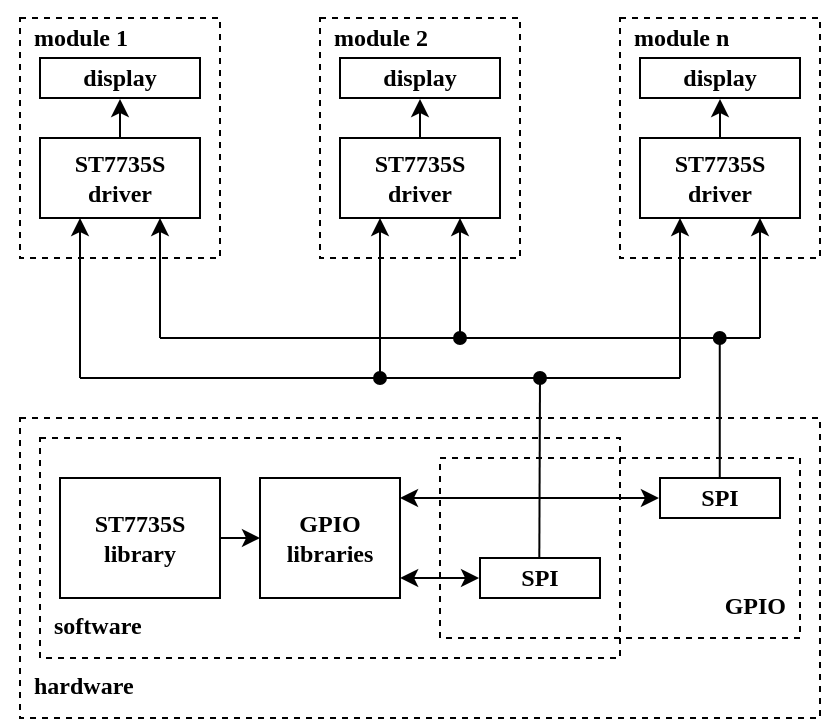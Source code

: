 <mxfile compressed="false" version="14.9.6" type="device">
  <diagram id="JQfHOUcwDbKXzABQLF3A" name="architecture">
    <mxGraphModel dx="621" dy="461" grid="1" gridSize="10" guides="1" tooltips="1" connect="1" arrows="1" fold="1" page="1" pageScale="1" pageWidth="827" pageHeight="1169" background="#ffffff" math="0" shadow="0">
      <root>
        <mxCell id="0" />
        <mxCell id="1" parent="0" />
        <mxCell id="AxmaeIV_q-eShU5BNcng-29" value="" style="group;" parent="1" vertex="1" connectable="0">
          <mxGeometry x="40" y="970" width="400" height="150" as="geometry" />
        </mxCell>
        <mxCell id="F74C5CFV764a7JnxqUyg-1" value="&lt;p&gt;&lt;b style=&quot;line-height: 100%&quot;&gt;&lt;font face=&quot;Verdana&quot; style=&quot;font-size: 12px ; line-height: 120%&quot;&gt;hardware&lt;/font&gt;&lt;/b&gt;&lt;/p&gt;" style="rounded=0;fillColor=none;align=left;verticalAlign=bottom;textDirection=ltr;fontColor=#000000;whiteSpace=wrap;html=1;spacingLeft=5;spacingBottom=-5;container=0;dashed=1;strokeColor=#000000;" parent="AxmaeIV_q-eShU5BNcng-29" vertex="1">
          <mxGeometry width="400" height="150" as="geometry" />
        </mxCell>
        <mxCell id="AxmaeIV_q-eShU5BNcng-4" value="&lt;p&gt;&lt;b style=&quot;line-height: 100%&quot;&gt;&lt;font face=&quot;Verdana&quot; style=&quot;font-size: 12px ; line-height: 120%&quot;&gt;software&lt;/font&gt;&lt;/b&gt;&lt;/p&gt;" style="rounded=0;fillColor=none;strokeColor=#000000;align=left;verticalAlign=bottom;textDirection=ltr;fontColor=#000000;whiteSpace=wrap;html=1;spacingLeft=5;spacingBottom=-5;container=0;dashed=1;" parent="AxmaeIV_q-eShU5BNcng-29" vertex="1">
          <mxGeometry x="10" y="10" width="290" height="110" as="geometry" />
        </mxCell>
        <mxCell id="AxmaeIV_q-eShU5BNcng-5" value="&lt;p&gt;&lt;font face=&quot;Verdana&quot;&gt;&lt;b&gt;ST7735S library&lt;/b&gt;&lt;/font&gt;&lt;br&gt;&lt;/p&gt;" style="rounded=0;fillColor=none;strokeColor=#000000;align=center;verticalAlign=middle;textDirection=ltr;fontColor=#000000;whiteSpace=wrap;html=1;spacingLeft=0;spacingBottom=0;container=0;" parent="AxmaeIV_q-eShU5BNcng-29" vertex="1">
          <mxGeometry x="20" y="30" width="80" height="60" as="geometry" />
        </mxCell>
        <mxCell id="AxmaeIV_q-eShU5BNcng-7" value="&lt;p&gt;&lt;font face=&quot;Verdana&quot;&gt;&lt;b&gt;GPIO libraries&lt;/b&gt;&lt;/font&gt;&lt;br&gt;&lt;/p&gt;" style="rounded=0;fillColor=none;strokeColor=#000000;align=center;verticalAlign=middle;textDirection=ltr;fontColor=#000000;whiteSpace=wrap;html=1;spacingLeft=0;spacingBottom=0;container=0;" parent="AxmaeIV_q-eShU5BNcng-29" vertex="1">
          <mxGeometry x="120" y="30" width="70" height="60" as="geometry" />
        </mxCell>
        <mxCell id="AxmaeIV_q-eShU5BNcng-17" style="edgeStyle=orthogonalEdgeStyle;rounded=0;orthogonalLoop=1;jettySize=auto;html=1;exitX=1;exitY=0.5;exitDx=0;exitDy=0;entryX=0;entryY=0.5;entryDx=0;entryDy=0;strokeColor=#000000;" parent="AxmaeIV_q-eShU5BNcng-29" source="AxmaeIV_q-eShU5BNcng-5" target="AxmaeIV_q-eShU5BNcng-7" edge="1">
          <mxGeometry y="15" as="geometry">
            <mxPoint x="100" y="55.02" as="sourcePoint" />
            <mxPoint x="119.51" y="55.2" as="targetPoint" />
          </mxGeometry>
        </mxCell>
        <mxCell id="AxmaeIV_q-eShU5BNcng-10" value="&lt;p&gt;&lt;b style=&quot;line-height: 100%&quot;&gt;&lt;font face=&quot;Verdana&quot; style=&quot;font-size: 12px ; line-height: 120%&quot;&gt;GPIO&lt;/font&gt;&lt;/b&gt;&lt;/p&gt;" style="rounded=0;fillColor=none;strokeColor=#000000;align=right;verticalAlign=bottom;textDirection=ltr;fontColor=#000000;whiteSpace=wrap;html=1;spacingLeft=5;spacingBottom=-5;spacingRight=5;container=0;dashed=1;" parent="AxmaeIV_q-eShU5BNcng-29" vertex="1">
          <mxGeometry x="210" y="20" width="180" height="90" as="geometry" />
        </mxCell>
        <mxCell id="AxmaeIV_q-eShU5BNcng-11" value="&lt;p&gt;&lt;font face=&quot;Verdana&quot;&gt;&lt;b&gt;SPI&lt;/b&gt;&lt;/font&gt;&lt;/p&gt;" style="rounded=0;fillColor=none;strokeColor=#000000;align=center;verticalAlign=middle;textDirection=ltr;fontColor=#000000;whiteSpace=wrap;html=1;spacingLeft=0;spacingBottom=0;container=0;" parent="AxmaeIV_q-eShU5BNcng-29" vertex="1">
          <mxGeometry x="230" y="70" width="60" height="20" as="geometry" />
        </mxCell>
        <mxCell id="AxmaeIV_q-eShU5BNcng-18" style="edgeStyle=orthogonalEdgeStyle;rounded=0;orthogonalLoop=1;jettySize=auto;html=1;exitX=1.001;exitY=0.833;exitDx=0;exitDy=0;entryX=-0.008;entryY=0.501;entryDx=0;entryDy=0;exitPerimeter=0;entryPerimeter=0;startArrow=classic;startFill=1;strokeColor=#000000;" parent="AxmaeIV_q-eShU5BNcng-29" source="AxmaeIV_q-eShU5BNcng-7" target="AxmaeIV_q-eShU5BNcng-11" edge="1">
          <mxGeometry as="geometry" />
        </mxCell>
        <mxCell id="AxmaeIV_q-eShU5BNcng-12" value="&lt;p&gt;&lt;font face=&quot;Verdana&quot;&gt;&lt;b&gt;SPI&lt;/b&gt;&lt;/font&gt;&lt;/p&gt;" style="rounded=0;fillColor=none;strokeColor=#000000;align=center;verticalAlign=middle;textDirection=ltr;fontColor=#000000;whiteSpace=wrap;html=1;spacingLeft=0;spacingBottom=0;container=0;" parent="AxmaeIV_q-eShU5BNcng-29" vertex="1">
          <mxGeometry x="320" y="30" width="60" height="20" as="geometry" />
        </mxCell>
        <mxCell id="AxmaeIV_q-eShU5BNcng-19" style="edgeStyle=orthogonalEdgeStyle;rounded=0;orthogonalLoop=1;jettySize=auto;html=1;exitX=1;exitY=0.166;exitDx=0;exitDy=0;entryX=-0.009;entryY=0.501;entryDx=0;entryDy=0;exitPerimeter=0;entryPerimeter=0;startArrow=classic;startFill=1;strokeColor=#000000;" parent="AxmaeIV_q-eShU5BNcng-29" source="AxmaeIV_q-eShU5BNcng-7" target="AxmaeIV_q-eShU5BNcng-12" edge="1">
          <mxGeometry as="geometry" />
        </mxCell>
        <mxCell id="gCt742MkG7CO6jT1bSEj-4" value="" style="endArrow=oval;html=1;strokeColor=#000000;rounded=0;endFill=1;" parent="AxmaeIV_q-eShU5BNcng-29" edge="1">
          <mxGeometry width="50" height="50" relative="1" as="geometry">
            <mxPoint x="259.66" y="70" as="sourcePoint" />
            <mxPoint x="260" y="-20" as="targetPoint" />
          </mxGeometry>
        </mxCell>
        <mxCell id="gCt742MkG7CO6jT1bSEj-1" value="" style="endArrow=oval;html=1;strokeColor=#000000;rounded=0;startArrow=none;startFill=0;endFill=1;" parent="AxmaeIV_q-eShU5BNcng-29" edge="1">
          <mxGeometry width="50" height="50" relative="1" as="geometry">
            <mxPoint x="349.88" y="30" as="sourcePoint" />
            <mxPoint x="349.88" y="-40" as="targetPoint" />
          </mxGeometry>
        </mxCell>
        <mxCell id="GNm-4HPNgZAGWvfrqyLF-10" value="" style="group" parent="1" vertex="1" connectable="0">
          <mxGeometry x="30" y="770" width="110" height="120" as="geometry" />
        </mxCell>
        <mxCell id="AxmaeIV_q-eShU5BNcng-21" value="&lt;p&gt;&lt;b style=&quot;line-height: 100%&quot;&gt;&lt;font face=&quot;Verdana&quot; style=&quot;font-size: 12px ; line-height: 120%&quot;&gt;module 1&lt;/font&gt;&lt;/b&gt;&lt;/p&gt;" style="rounded=0;fillColor=none;strokeColor=#000000;align=left;verticalAlign=top;textDirection=ltr;fontColor=#000000;whiteSpace=wrap;html=1;spacingLeft=5;spacingBottom=0;spacingTop=-16;dashed=1;container=0;" parent="GNm-4HPNgZAGWvfrqyLF-10" vertex="1">
          <mxGeometry x="10" width="100" height="120" as="geometry" />
        </mxCell>
        <mxCell id="AxmaeIV_q-eShU5BNcng-22" value="&lt;p&gt;&lt;font face=&quot;Verdana&quot;&gt;&lt;b&gt;ST7735S driver&lt;/b&gt;&lt;/font&gt;&lt;/p&gt;" style="rounded=0;fillColor=none;strokeColor=#000000;align=center;verticalAlign=middle;textDirection=ltr;fontColor=#000000;whiteSpace=wrap;html=1;spacingLeft=0;spacingBottom=0;container=0;" parent="GNm-4HPNgZAGWvfrqyLF-10" vertex="1">
          <mxGeometry x="20" y="60" width="80" height="40" as="geometry" />
        </mxCell>
        <mxCell id="AxmaeIV_q-eShU5BNcng-34" style="edgeStyle=orthogonalEdgeStyle;rounded=0;orthogonalLoop=1;jettySize=auto;html=1;entryX=0.5;entryY=0;entryDx=0;entryDy=0;startArrow=classic;startFill=1;endArrow=none;endFill=0;exitX=0.5;exitY=1.027;exitDx=0;exitDy=0;exitPerimeter=0;strokeColor=#000000;" parent="GNm-4HPNgZAGWvfrqyLF-10" source="AxmaeIV_q-eShU5BNcng-23" target="AxmaeIV_q-eShU5BNcng-22" edge="1">
          <mxGeometry as="geometry">
            <mxPoint x="60" y="41" as="sourcePoint" />
          </mxGeometry>
        </mxCell>
        <mxCell id="AxmaeIV_q-eShU5BNcng-23" value="&lt;p&gt;&lt;font face=&quot;Verdana&quot;&gt;&lt;b&gt;display&lt;/b&gt;&lt;/font&gt;&lt;/p&gt;" style="rounded=0;fillColor=none;strokeColor=#000000;align=center;verticalAlign=middle;textDirection=ltr;fontColor=#000000;whiteSpace=wrap;html=1;spacingLeft=0;spacingBottom=0;container=0;" parent="GNm-4HPNgZAGWvfrqyLF-10" vertex="1">
          <mxGeometry x="20" y="20" width="80" height="20" as="geometry" />
        </mxCell>
        <mxCell id="GNm-4HPNgZAGWvfrqyLF-11" value="" style="group" parent="1" vertex="1" connectable="0">
          <mxGeometry x="180" y="770" width="110" height="120" as="geometry" />
        </mxCell>
        <mxCell id="AxmaeIV_q-eShU5BNcng-36" value="&lt;p&gt;&lt;b style=&quot;line-height: 100%&quot;&gt;&lt;font face=&quot;Verdana&quot; style=&quot;font-size: 12px ; line-height: 120%&quot;&gt;module 2&lt;/font&gt;&lt;/b&gt;&lt;/p&gt;" style="rounded=0;fillColor=none;strokeColor=#000000;align=left;verticalAlign=top;textDirection=ltr;fontColor=#000000;whiteSpace=wrap;html=1;spacingLeft=5;spacingBottom=0;spacingTop=-16;dashed=1;container=0;" parent="GNm-4HPNgZAGWvfrqyLF-11" vertex="1">
          <mxGeometry x="10" width="100" height="120" as="geometry" />
        </mxCell>
        <mxCell id="AxmaeIV_q-eShU5BNcng-37" value="&lt;p&gt;&lt;font face=&quot;Verdana&quot;&gt;&lt;b&gt;ST7735S driver&lt;/b&gt;&lt;/font&gt;&lt;/p&gt;" style="rounded=0;fillColor=none;strokeColor=#000000;align=center;verticalAlign=middle;textDirection=ltr;fontColor=#000000;whiteSpace=wrap;html=1;spacingLeft=0;spacingBottom=0;container=0;" parent="GNm-4HPNgZAGWvfrqyLF-11" vertex="1">
          <mxGeometry x="20" y="60.0" width="80" height="40.0" as="geometry" />
        </mxCell>
        <mxCell id="AxmaeIV_q-eShU5BNcng-38" style="edgeStyle=orthogonalEdgeStyle;rounded=0;orthogonalLoop=1;jettySize=auto;html=1;entryX=0.5;entryY=0;entryDx=0;entryDy=0;startArrow=classic;startFill=1;endArrow=none;endFill=0;exitX=0.5;exitY=1.027;exitDx=0;exitDy=0;exitPerimeter=0;strokeColor=#000000;" parent="GNm-4HPNgZAGWvfrqyLF-11" source="AxmaeIV_q-eShU5BNcng-39" target="AxmaeIV_q-eShU5BNcng-37" edge="1">
          <mxGeometry as="geometry">
            <mxPoint x="60" y="41" as="sourcePoint" />
          </mxGeometry>
        </mxCell>
        <mxCell id="AxmaeIV_q-eShU5BNcng-39" value="&lt;p&gt;&lt;font face=&quot;Verdana&quot;&gt;&lt;b&gt;display&lt;/b&gt;&lt;/font&gt;&lt;/p&gt;" style="rounded=0;fillColor=none;strokeColor=#000000;align=center;verticalAlign=middle;textDirection=ltr;fontColor=#000000;whiteSpace=wrap;html=1;spacingLeft=0;spacingBottom=0;container=0;" parent="GNm-4HPNgZAGWvfrqyLF-11" vertex="1">
          <mxGeometry x="20" y="20.0" width="80" height="20.0" as="geometry" />
        </mxCell>
        <mxCell id="GNm-4HPNgZAGWvfrqyLF-12" value="" style="group" parent="1" vertex="1" connectable="0">
          <mxGeometry x="330" y="770" width="110" height="120" as="geometry" />
        </mxCell>
        <mxCell id="AxmaeIV_q-eShU5BNcng-41" value="&lt;p&gt;&lt;b style=&quot;line-height: 100%&quot;&gt;&lt;font face=&quot;Verdana&quot; style=&quot;font-size: 12px ; line-height: 120%&quot;&gt;module n&lt;/font&gt;&lt;/b&gt;&lt;/p&gt;" style="rounded=0;fillColor=none;strokeColor=#000000;align=left;verticalAlign=top;textDirection=ltr;fontColor=#000000;whiteSpace=wrap;html=1;spacingLeft=5;spacingBottom=0;spacingTop=-16;dashed=1;container=0;" parent="GNm-4HPNgZAGWvfrqyLF-12" vertex="1">
          <mxGeometry x="10" width="100" height="120" as="geometry" />
        </mxCell>
        <mxCell id="AxmaeIV_q-eShU5BNcng-42" value="&lt;p&gt;&lt;font face=&quot;Verdana&quot;&gt;&lt;b&gt;ST7735S driver&lt;/b&gt;&lt;/font&gt;&lt;/p&gt;" style="rounded=0;fillColor=none;strokeColor=#000000;align=center;verticalAlign=middle;textDirection=ltr;fontColor=#000000;whiteSpace=wrap;html=1;spacingLeft=0;spacingBottom=0;container=0;" parent="GNm-4HPNgZAGWvfrqyLF-12" vertex="1">
          <mxGeometry x="20" y="60" width="80" height="40" as="geometry" />
        </mxCell>
        <mxCell id="AxmaeIV_q-eShU5BNcng-43" style="edgeStyle=orthogonalEdgeStyle;rounded=0;orthogonalLoop=1;jettySize=auto;html=1;entryX=0.5;entryY=0;entryDx=0;entryDy=0;startArrow=classic;startFill=1;endArrow=none;endFill=0;exitX=0.5;exitY=1.027;exitDx=0;exitDy=0;exitPerimeter=0;strokeColor=#000000;" parent="GNm-4HPNgZAGWvfrqyLF-12" source="AxmaeIV_q-eShU5BNcng-44" target="AxmaeIV_q-eShU5BNcng-42" edge="1">
          <mxGeometry as="geometry">
            <mxPoint x="60.0" y="41" as="sourcePoint" />
          </mxGeometry>
        </mxCell>
        <mxCell id="AxmaeIV_q-eShU5BNcng-44" value="&lt;p&gt;&lt;font face=&quot;Verdana&quot;&gt;&lt;b&gt;display&lt;/b&gt;&lt;/font&gt;&lt;/p&gt;" style="rounded=0;fillColor=none;strokeColor=#000000;align=center;verticalAlign=middle;textDirection=ltr;fontColor=#000000;whiteSpace=wrap;html=1;spacingLeft=0;spacingBottom=0;container=0;" parent="GNm-4HPNgZAGWvfrqyLF-12" vertex="1">
          <mxGeometry x="20" y="20" width="80" height="20" as="geometry" />
        </mxCell>
        <mxCell id="gCt742MkG7CO6jT1bSEj-5" value="" style="endArrow=none;html=1;rounded=0;strokeColor=#000000;" parent="1" edge="1">
          <mxGeometry width="50" height="50" relative="1" as="geometry">
            <mxPoint x="110" y="930" as="sourcePoint" />
            <mxPoint x="410" y="930" as="targetPoint" />
          </mxGeometry>
        </mxCell>
        <mxCell id="gCt742MkG7CO6jT1bSEj-6" value="" style="endArrow=none;html=1;strokeColor=#000000;rounded=0;" parent="1" edge="1">
          <mxGeometry width="50" height="50" relative="1" as="geometry">
            <mxPoint x="70" y="950" as="sourcePoint" />
            <mxPoint x="370" y="950" as="targetPoint" />
          </mxGeometry>
        </mxCell>
        <mxCell id="gCt742MkG7CO6jT1bSEj-10" value="" style="endArrow=classic;html=1;strokeColor=#000000;rounded=0;entryX=0.75;entryY=1;entryDx=0;entryDy=0;" parent="1" target="AxmaeIV_q-eShU5BNcng-42" edge="1">
          <mxGeometry width="50" height="50" relative="1" as="geometry">
            <mxPoint x="410" y="930" as="sourcePoint" />
            <mxPoint x="414" y="890" as="targetPoint" />
          </mxGeometry>
        </mxCell>
        <mxCell id="gCt742MkG7CO6jT1bSEj-11" value="" style="endArrow=classic;html=1;strokeColor=#000000;rounded=0;entryX=0.25;entryY=1;entryDx=0;entryDy=0;" parent="1" target="AxmaeIV_q-eShU5BNcng-42" edge="1">
          <mxGeometry width="50" height="50" relative="1" as="geometry">
            <mxPoint x="370" y="950" as="sourcePoint" />
            <mxPoint x="370" y="910" as="targetPoint" />
          </mxGeometry>
        </mxCell>
        <mxCell id="gCt742MkG7CO6jT1bSEj-12" value="" style="endArrow=classic;html=1;strokeColor=#000000;rounded=0;entryX=0.75;entryY=1;entryDx=0;entryDy=0;startArrow=oval;startFill=1;" parent="1" edge="1">
          <mxGeometry width="50" height="50" relative="1" as="geometry">
            <mxPoint x="260" y="930" as="sourcePoint" />
            <mxPoint x="260" y="870" as="targetPoint" />
          </mxGeometry>
        </mxCell>
        <mxCell id="gCt742MkG7CO6jT1bSEj-13" value="" style="endArrow=classic;html=1;strokeColor=#000000;rounded=0;entryX=0.25;entryY=1;entryDx=0;entryDy=0;startArrow=oval;startFill=1;" parent="1" edge="1">
          <mxGeometry width="50" height="50" relative="1" as="geometry">
            <mxPoint x="220" y="950" as="sourcePoint" />
            <mxPoint x="220" y="870" as="targetPoint" />
          </mxGeometry>
        </mxCell>
        <mxCell id="gCt742MkG7CO6jT1bSEj-14" value="" style="endArrow=classic;html=1;strokeColor=#000000;rounded=0;entryX=0.75;entryY=1;entryDx=0;entryDy=0;" parent="1" edge="1">
          <mxGeometry width="50" height="50" relative="1" as="geometry">
            <mxPoint x="110" y="930" as="sourcePoint" />
            <mxPoint x="110" y="870" as="targetPoint" />
          </mxGeometry>
        </mxCell>
        <mxCell id="gCt742MkG7CO6jT1bSEj-15" value="" style="endArrow=classic;html=1;strokeColor=#000000;rounded=0;entryX=0.25;entryY=1;entryDx=0;entryDy=0;" parent="1" edge="1">
          <mxGeometry width="50" height="50" relative="1" as="geometry">
            <mxPoint x="70" y="950" as="sourcePoint" />
            <mxPoint x="70" y="870" as="targetPoint" />
          </mxGeometry>
        </mxCell>
      </root>
    </mxGraphModel>
  </diagram>
</mxfile>
